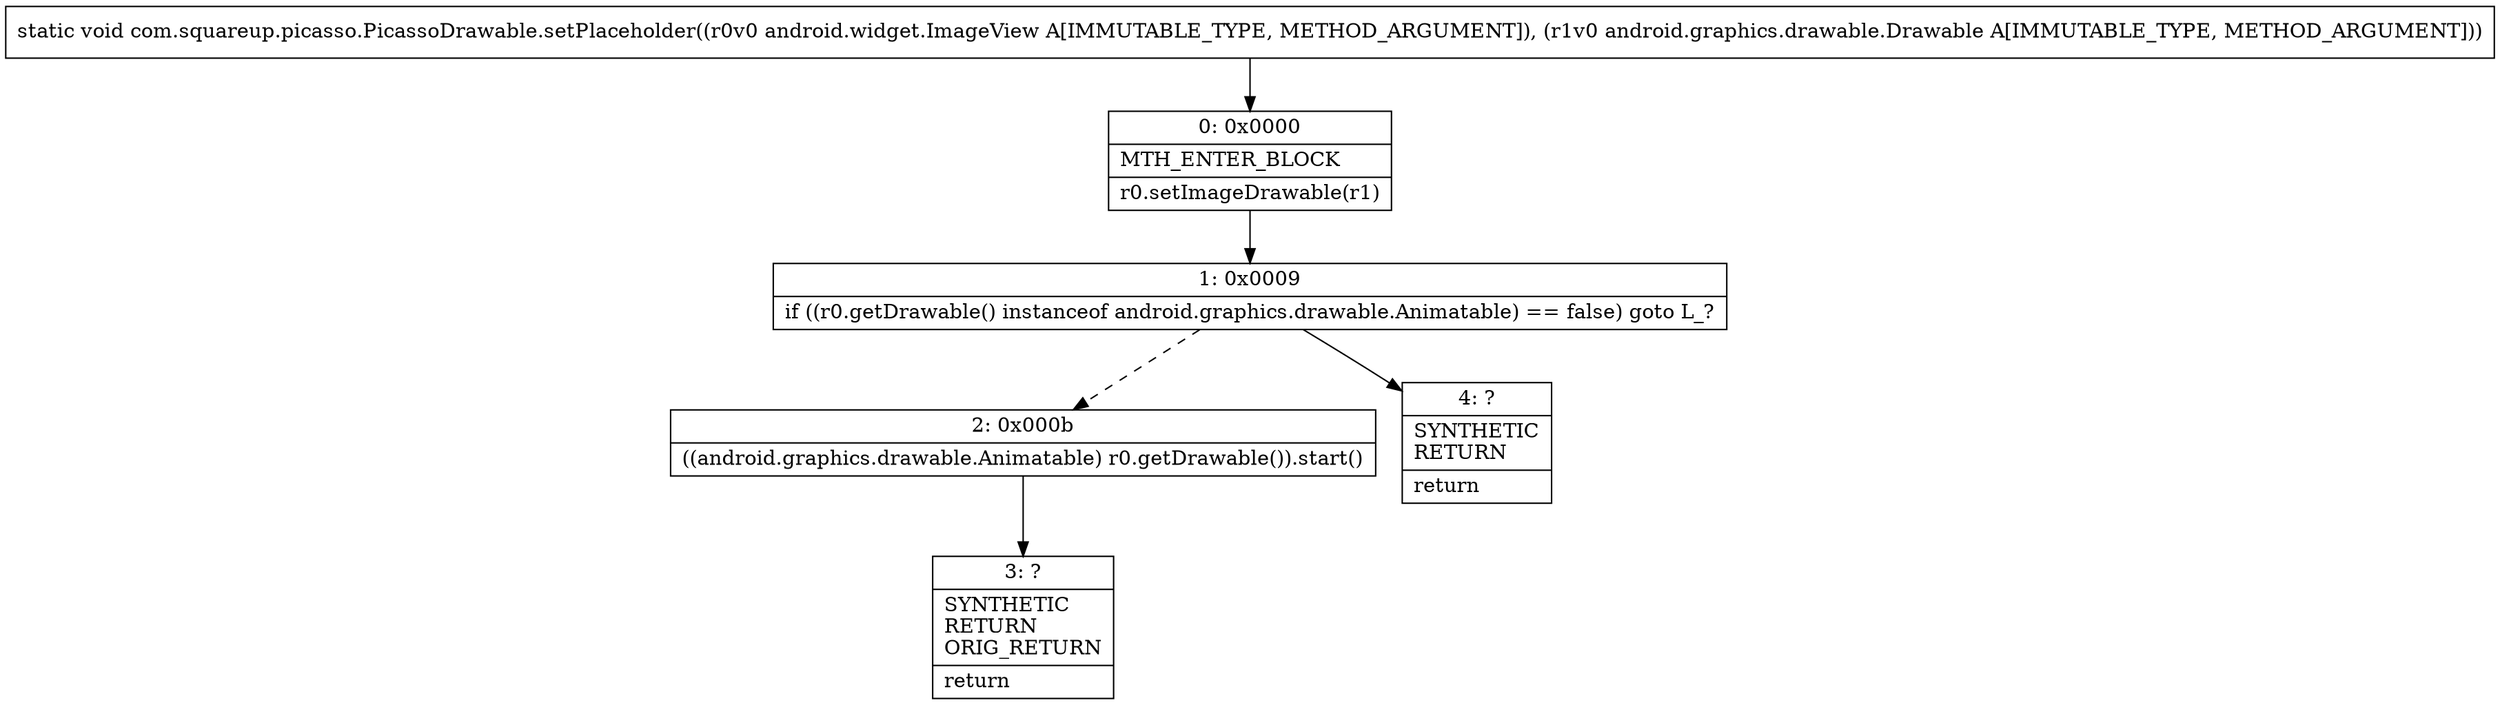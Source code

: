 digraph "CFG forcom.squareup.picasso.PicassoDrawable.setPlaceholder(Landroid\/widget\/ImageView;Landroid\/graphics\/drawable\/Drawable;)V" {
Node_0 [shape=record,label="{0\:\ 0x0000|MTH_ENTER_BLOCK\l|r0.setImageDrawable(r1)\l}"];
Node_1 [shape=record,label="{1\:\ 0x0009|if ((r0.getDrawable() instanceof android.graphics.drawable.Animatable) == false) goto L_?\l}"];
Node_2 [shape=record,label="{2\:\ 0x000b|((android.graphics.drawable.Animatable) r0.getDrawable()).start()\l}"];
Node_3 [shape=record,label="{3\:\ ?|SYNTHETIC\lRETURN\lORIG_RETURN\l|return\l}"];
Node_4 [shape=record,label="{4\:\ ?|SYNTHETIC\lRETURN\l|return\l}"];
MethodNode[shape=record,label="{static void com.squareup.picasso.PicassoDrawable.setPlaceholder((r0v0 android.widget.ImageView A[IMMUTABLE_TYPE, METHOD_ARGUMENT]), (r1v0 android.graphics.drawable.Drawable A[IMMUTABLE_TYPE, METHOD_ARGUMENT])) }"];
MethodNode -> Node_0;
Node_0 -> Node_1;
Node_1 -> Node_2[style=dashed];
Node_1 -> Node_4;
Node_2 -> Node_3;
}

